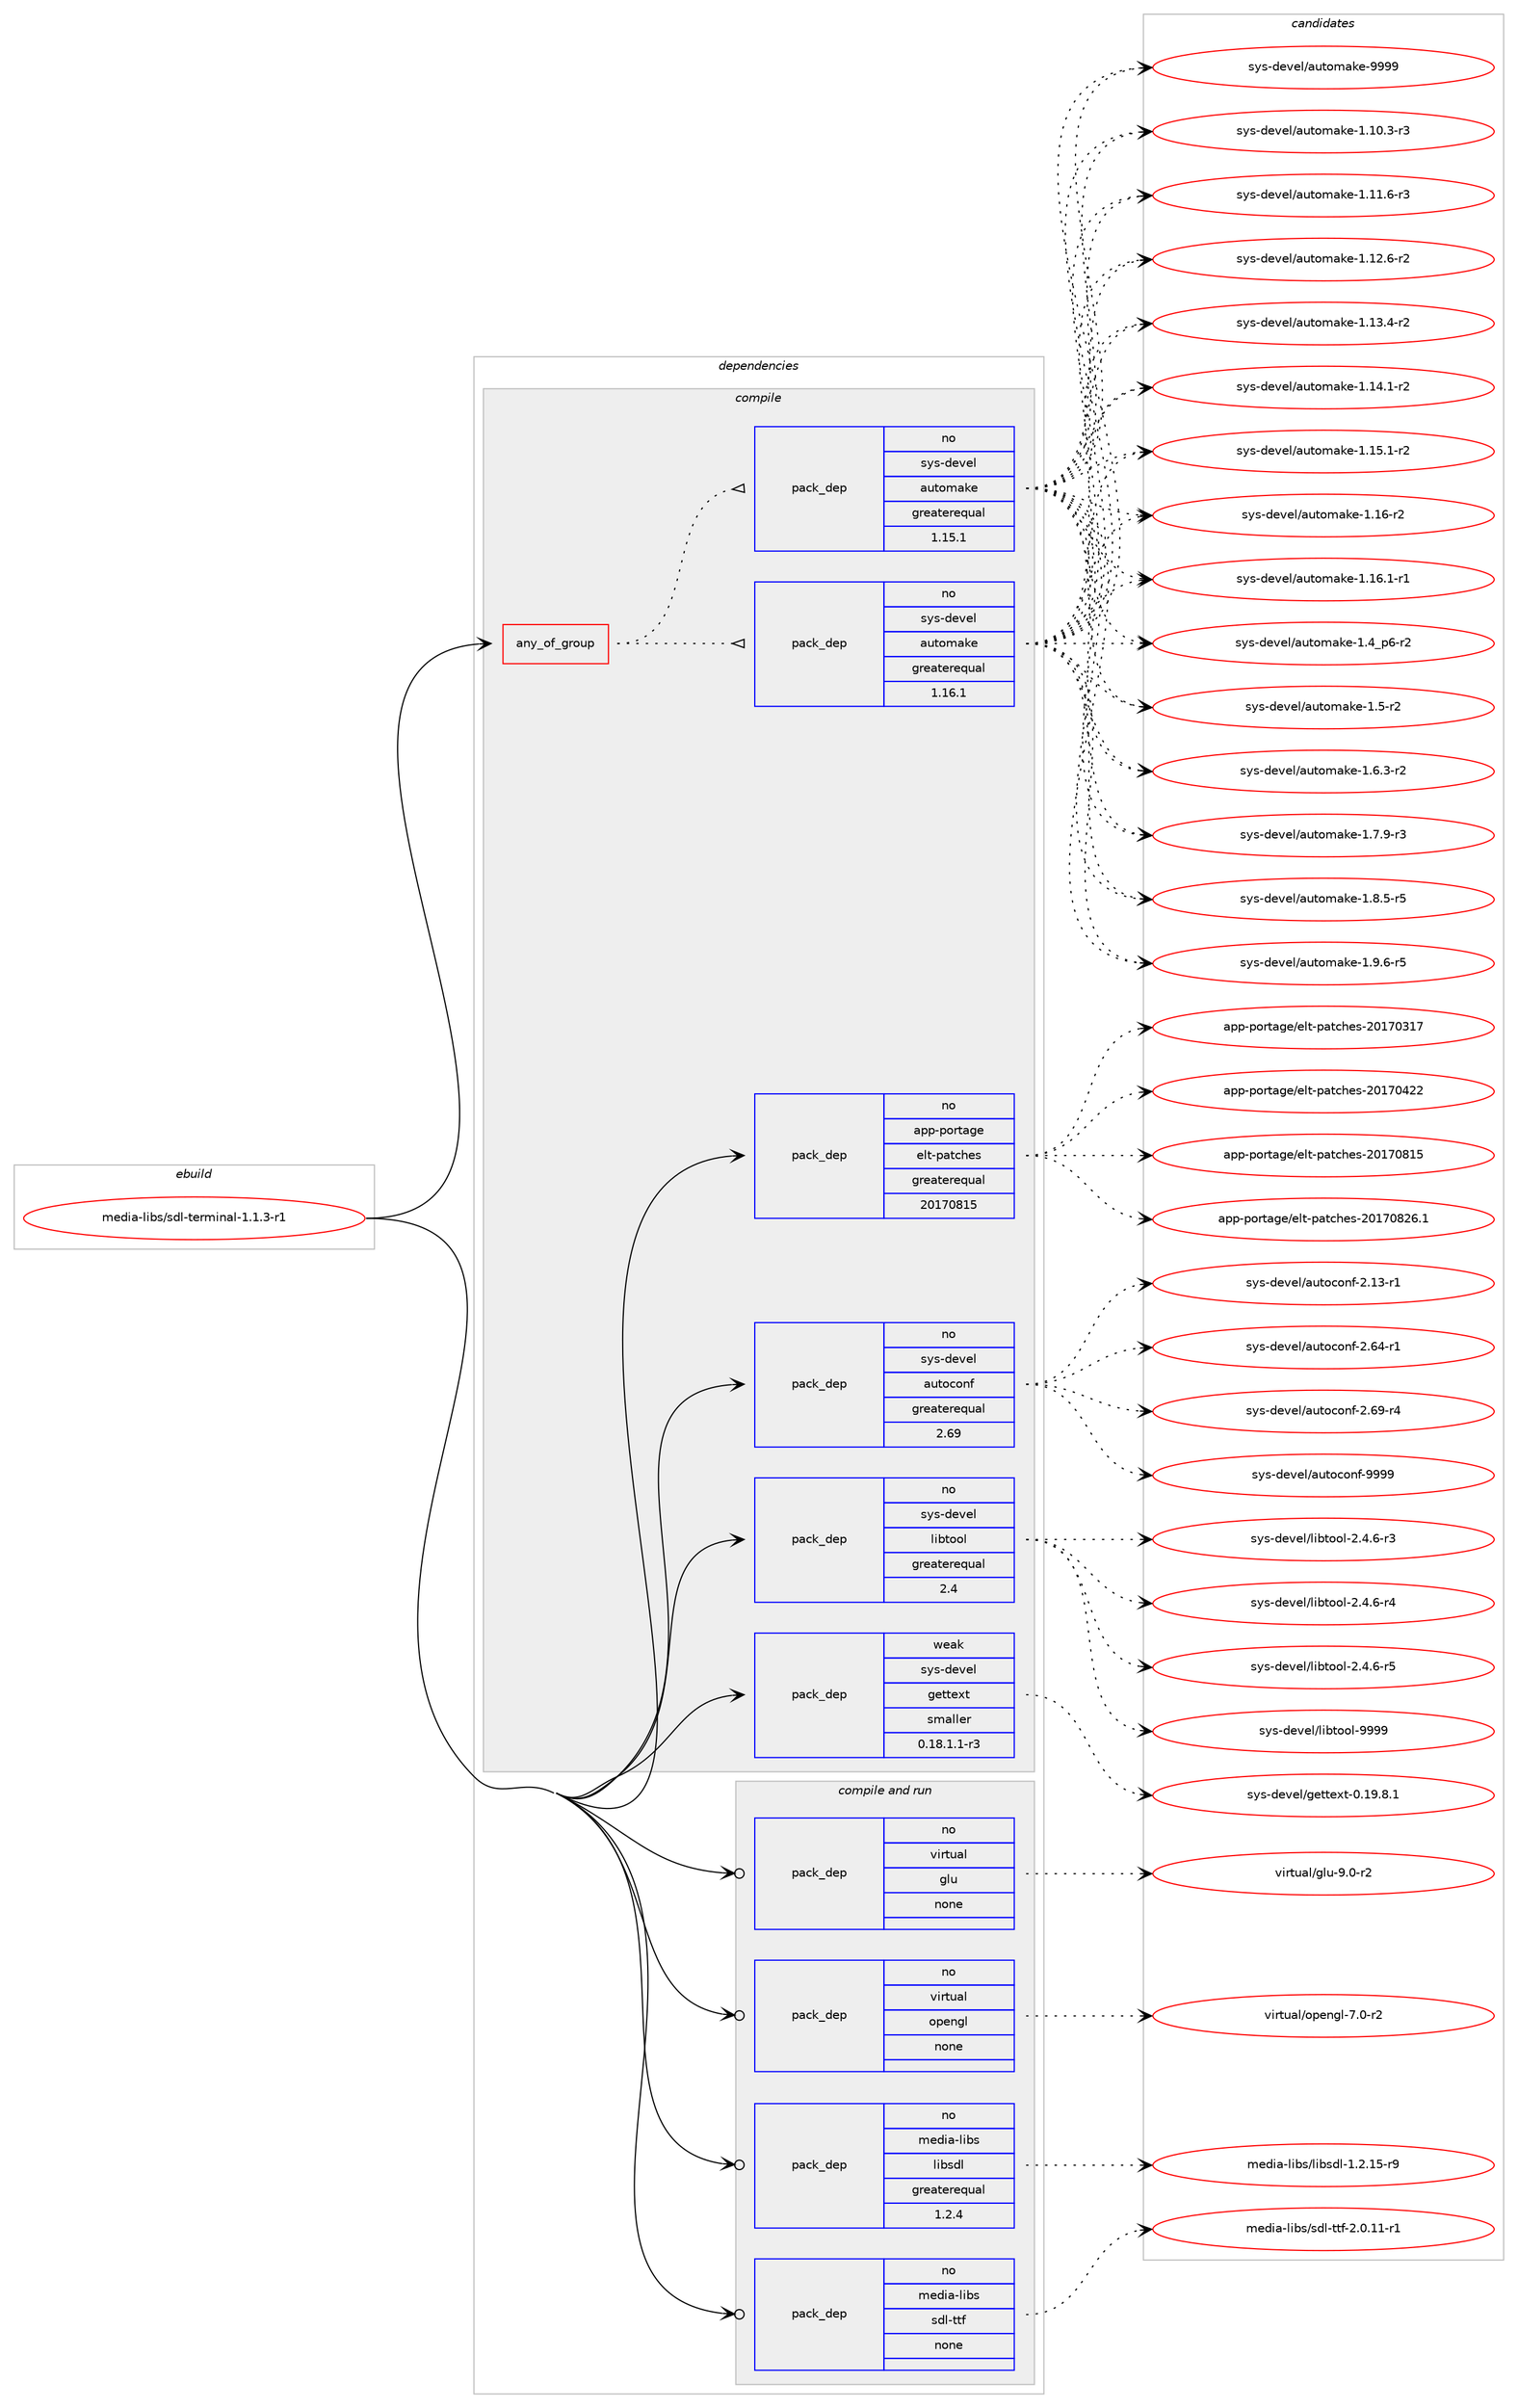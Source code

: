 digraph prolog {

# *************
# Graph options
# *************

newrank=true;
concentrate=true;
compound=true;
graph [rankdir=LR,fontname=Helvetica,fontsize=10,ranksep=1.5];#, ranksep=2.5, nodesep=0.2];
edge  [arrowhead=vee];
node  [fontname=Helvetica,fontsize=10];

# **********
# The ebuild
# **********

subgraph cluster_leftcol {
color=gray;
rank=same;
label=<<i>ebuild</i>>;
id [label="media-libs/sdl-terminal-1.1.3-r1", color=red, width=4, href="../media-libs/sdl-terminal-1.1.3-r1.svg"];
}

# ****************
# The dependencies
# ****************

subgraph cluster_midcol {
color=gray;
label=<<i>dependencies</i>>;
subgraph cluster_compile {
fillcolor="#eeeeee";
style=filled;
label=<<i>compile</i>>;
subgraph any25313 {
dependency1618082 [label=<<TABLE BORDER="0" CELLBORDER="1" CELLSPACING="0" CELLPADDING="4"><TR><TD CELLPADDING="10">any_of_group</TD></TR></TABLE>>, shape=none, color=red];subgraph pack1156158 {
dependency1618083 [label=<<TABLE BORDER="0" CELLBORDER="1" CELLSPACING="0" CELLPADDING="4" WIDTH="220"><TR><TD ROWSPAN="6" CELLPADDING="30">pack_dep</TD></TR><TR><TD WIDTH="110">no</TD></TR><TR><TD>sys-devel</TD></TR><TR><TD>automake</TD></TR><TR><TD>greaterequal</TD></TR><TR><TD>1.16.1</TD></TR></TABLE>>, shape=none, color=blue];
}
dependency1618082:e -> dependency1618083:w [weight=20,style="dotted",arrowhead="oinv"];
subgraph pack1156159 {
dependency1618084 [label=<<TABLE BORDER="0" CELLBORDER="1" CELLSPACING="0" CELLPADDING="4" WIDTH="220"><TR><TD ROWSPAN="6" CELLPADDING="30">pack_dep</TD></TR><TR><TD WIDTH="110">no</TD></TR><TR><TD>sys-devel</TD></TR><TR><TD>automake</TD></TR><TR><TD>greaterequal</TD></TR><TR><TD>1.15.1</TD></TR></TABLE>>, shape=none, color=blue];
}
dependency1618082:e -> dependency1618084:w [weight=20,style="dotted",arrowhead="oinv"];
}
id:e -> dependency1618082:w [weight=20,style="solid",arrowhead="vee"];
subgraph pack1156160 {
dependency1618085 [label=<<TABLE BORDER="0" CELLBORDER="1" CELLSPACING="0" CELLPADDING="4" WIDTH="220"><TR><TD ROWSPAN="6" CELLPADDING="30">pack_dep</TD></TR><TR><TD WIDTH="110">no</TD></TR><TR><TD>app-portage</TD></TR><TR><TD>elt-patches</TD></TR><TR><TD>greaterequal</TD></TR><TR><TD>20170815</TD></TR></TABLE>>, shape=none, color=blue];
}
id:e -> dependency1618085:w [weight=20,style="solid",arrowhead="vee"];
subgraph pack1156161 {
dependency1618086 [label=<<TABLE BORDER="0" CELLBORDER="1" CELLSPACING="0" CELLPADDING="4" WIDTH="220"><TR><TD ROWSPAN="6" CELLPADDING="30">pack_dep</TD></TR><TR><TD WIDTH="110">no</TD></TR><TR><TD>sys-devel</TD></TR><TR><TD>autoconf</TD></TR><TR><TD>greaterequal</TD></TR><TR><TD>2.69</TD></TR></TABLE>>, shape=none, color=blue];
}
id:e -> dependency1618086:w [weight=20,style="solid",arrowhead="vee"];
subgraph pack1156162 {
dependency1618087 [label=<<TABLE BORDER="0" CELLBORDER="1" CELLSPACING="0" CELLPADDING="4" WIDTH="220"><TR><TD ROWSPAN="6" CELLPADDING="30">pack_dep</TD></TR><TR><TD WIDTH="110">no</TD></TR><TR><TD>sys-devel</TD></TR><TR><TD>libtool</TD></TR><TR><TD>greaterequal</TD></TR><TR><TD>2.4</TD></TR></TABLE>>, shape=none, color=blue];
}
id:e -> dependency1618087:w [weight=20,style="solid",arrowhead="vee"];
subgraph pack1156163 {
dependency1618088 [label=<<TABLE BORDER="0" CELLBORDER="1" CELLSPACING="0" CELLPADDING="4" WIDTH="220"><TR><TD ROWSPAN="6" CELLPADDING="30">pack_dep</TD></TR><TR><TD WIDTH="110">weak</TD></TR><TR><TD>sys-devel</TD></TR><TR><TD>gettext</TD></TR><TR><TD>smaller</TD></TR><TR><TD>0.18.1.1-r3</TD></TR></TABLE>>, shape=none, color=blue];
}
id:e -> dependency1618088:w [weight=20,style="solid",arrowhead="vee"];
}
subgraph cluster_compileandrun {
fillcolor="#eeeeee";
style=filled;
label=<<i>compile and run</i>>;
subgraph pack1156164 {
dependency1618089 [label=<<TABLE BORDER="0" CELLBORDER="1" CELLSPACING="0" CELLPADDING="4" WIDTH="220"><TR><TD ROWSPAN="6" CELLPADDING="30">pack_dep</TD></TR><TR><TD WIDTH="110">no</TD></TR><TR><TD>media-libs</TD></TR><TR><TD>libsdl</TD></TR><TR><TD>greaterequal</TD></TR><TR><TD>1.2.4</TD></TR></TABLE>>, shape=none, color=blue];
}
id:e -> dependency1618089:w [weight=20,style="solid",arrowhead="odotvee"];
subgraph pack1156165 {
dependency1618090 [label=<<TABLE BORDER="0" CELLBORDER="1" CELLSPACING="0" CELLPADDING="4" WIDTH="220"><TR><TD ROWSPAN="6" CELLPADDING="30">pack_dep</TD></TR><TR><TD WIDTH="110">no</TD></TR><TR><TD>media-libs</TD></TR><TR><TD>sdl-ttf</TD></TR><TR><TD>none</TD></TR><TR><TD></TD></TR></TABLE>>, shape=none, color=blue];
}
id:e -> dependency1618090:w [weight=20,style="solid",arrowhead="odotvee"];
subgraph pack1156166 {
dependency1618091 [label=<<TABLE BORDER="0" CELLBORDER="1" CELLSPACING="0" CELLPADDING="4" WIDTH="220"><TR><TD ROWSPAN="6" CELLPADDING="30">pack_dep</TD></TR><TR><TD WIDTH="110">no</TD></TR><TR><TD>virtual</TD></TR><TR><TD>glu</TD></TR><TR><TD>none</TD></TR><TR><TD></TD></TR></TABLE>>, shape=none, color=blue];
}
id:e -> dependency1618091:w [weight=20,style="solid",arrowhead="odotvee"];
subgraph pack1156167 {
dependency1618092 [label=<<TABLE BORDER="0" CELLBORDER="1" CELLSPACING="0" CELLPADDING="4" WIDTH="220"><TR><TD ROWSPAN="6" CELLPADDING="30">pack_dep</TD></TR><TR><TD WIDTH="110">no</TD></TR><TR><TD>virtual</TD></TR><TR><TD>opengl</TD></TR><TR><TD>none</TD></TR><TR><TD></TD></TR></TABLE>>, shape=none, color=blue];
}
id:e -> dependency1618092:w [weight=20,style="solid",arrowhead="odotvee"];
}
subgraph cluster_run {
fillcolor="#eeeeee";
style=filled;
label=<<i>run</i>>;
}
}

# **************
# The candidates
# **************

subgraph cluster_choices {
rank=same;
color=gray;
label=<<i>candidates</i>>;

subgraph choice1156158 {
color=black;
nodesep=1;
choice11512111545100101118101108479711711611110997107101454946494846514511451 [label="sys-devel/automake-1.10.3-r3", color=red, width=4,href="../sys-devel/automake-1.10.3-r3.svg"];
choice11512111545100101118101108479711711611110997107101454946494946544511451 [label="sys-devel/automake-1.11.6-r3", color=red, width=4,href="../sys-devel/automake-1.11.6-r3.svg"];
choice11512111545100101118101108479711711611110997107101454946495046544511450 [label="sys-devel/automake-1.12.6-r2", color=red, width=4,href="../sys-devel/automake-1.12.6-r2.svg"];
choice11512111545100101118101108479711711611110997107101454946495146524511450 [label="sys-devel/automake-1.13.4-r2", color=red, width=4,href="../sys-devel/automake-1.13.4-r2.svg"];
choice11512111545100101118101108479711711611110997107101454946495246494511450 [label="sys-devel/automake-1.14.1-r2", color=red, width=4,href="../sys-devel/automake-1.14.1-r2.svg"];
choice11512111545100101118101108479711711611110997107101454946495346494511450 [label="sys-devel/automake-1.15.1-r2", color=red, width=4,href="../sys-devel/automake-1.15.1-r2.svg"];
choice1151211154510010111810110847971171161111099710710145494649544511450 [label="sys-devel/automake-1.16-r2", color=red, width=4,href="../sys-devel/automake-1.16-r2.svg"];
choice11512111545100101118101108479711711611110997107101454946495446494511449 [label="sys-devel/automake-1.16.1-r1", color=red, width=4,href="../sys-devel/automake-1.16.1-r1.svg"];
choice115121115451001011181011084797117116111109971071014549465295112544511450 [label="sys-devel/automake-1.4_p6-r2", color=red, width=4,href="../sys-devel/automake-1.4_p6-r2.svg"];
choice11512111545100101118101108479711711611110997107101454946534511450 [label="sys-devel/automake-1.5-r2", color=red, width=4,href="../sys-devel/automake-1.5-r2.svg"];
choice115121115451001011181011084797117116111109971071014549465446514511450 [label="sys-devel/automake-1.6.3-r2", color=red, width=4,href="../sys-devel/automake-1.6.3-r2.svg"];
choice115121115451001011181011084797117116111109971071014549465546574511451 [label="sys-devel/automake-1.7.9-r3", color=red, width=4,href="../sys-devel/automake-1.7.9-r3.svg"];
choice115121115451001011181011084797117116111109971071014549465646534511453 [label="sys-devel/automake-1.8.5-r5", color=red, width=4,href="../sys-devel/automake-1.8.5-r5.svg"];
choice115121115451001011181011084797117116111109971071014549465746544511453 [label="sys-devel/automake-1.9.6-r5", color=red, width=4,href="../sys-devel/automake-1.9.6-r5.svg"];
choice115121115451001011181011084797117116111109971071014557575757 [label="sys-devel/automake-9999", color=red, width=4,href="../sys-devel/automake-9999.svg"];
dependency1618083:e -> choice11512111545100101118101108479711711611110997107101454946494846514511451:w [style=dotted,weight="100"];
dependency1618083:e -> choice11512111545100101118101108479711711611110997107101454946494946544511451:w [style=dotted,weight="100"];
dependency1618083:e -> choice11512111545100101118101108479711711611110997107101454946495046544511450:w [style=dotted,weight="100"];
dependency1618083:e -> choice11512111545100101118101108479711711611110997107101454946495146524511450:w [style=dotted,weight="100"];
dependency1618083:e -> choice11512111545100101118101108479711711611110997107101454946495246494511450:w [style=dotted,weight="100"];
dependency1618083:e -> choice11512111545100101118101108479711711611110997107101454946495346494511450:w [style=dotted,weight="100"];
dependency1618083:e -> choice1151211154510010111810110847971171161111099710710145494649544511450:w [style=dotted,weight="100"];
dependency1618083:e -> choice11512111545100101118101108479711711611110997107101454946495446494511449:w [style=dotted,weight="100"];
dependency1618083:e -> choice115121115451001011181011084797117116111109971071014549465295112544511450:w [style=dotted,weight="100"];
dependency1618083:e -> choice11512111545100101118101108479711711611110997107101454946534511450:w [style=dotted,weight="100"];
dependency1618083:e -> choice115121115451001011181011084797117116111109971071014549465446514511450:w [style=dotted,weight="100"];
dependency1618083:e -> choice115121115451001011181011084797117116111109971071014549465546574511451:w [style=dotted,weight="100"];
dependency1618083:e -> choice115121115451001011181011084797117116111109971071014549465646534511453:w [style=dotted,weight="100"];
dependency1618083:e -> choice115121115451001011181011084797117116111109971071014549465746544511453:w [style=dotted,weight="100"];
dependency1618083:e -> choice115121115451001011181011084797117116111109971071014557575757:w [style=dotted,weight="100"];
}
subgraph choice1156159 {
color=black;
nodesep=1;
choice11512111545100101118101108479711711611110997107101454946494846514511451 [label="sys-devel/automake-1.10.3-r3", color=red, width=4,href="../sys-devel/automake-1.10.3-r3.svg"];
choice11512111545100101118101108479711711611110997107101454946494946544511451 [label="sys-devel/automake-1.11.6-r3", color=red, width=4,href="../sys-devel/automake-1.11.6-r3.svg"];
choice11512111545100101118101108479711711611110997107101454946495046544511450 [label="sys-devel/automake-1.12.6-r2", color=red, width=4,href="../sys-devel/automake-1.12.6-r2.svg"];
choice11512111545100101118101108479711711611110997107101454946495146524511450 [label="sys-devel/automake-1.13.4-r2", color=red, width=4,href="../sys-devel/automake-1.13.4-r2.svg"];
choice11512111545100101118101108479711711611110997107101454946495246494511450 [label="sys-devel/automake-1.14.1-r2", color=red, width=4,href="../sys-devel/automake-1.14.1-r2.svg"];
choice11512111545100101118101108479711711611110997107101454946495346494511450 [label="sys-devel/automake-1.15.1-r2", color=red, width=4,href="../sys-devel/automake-1.15.1-r2.svg"];
choice1151211154510010111810110847971171161111099710710145494649544511450 [label="sys-devel/automake-1.16-r2", color=red, width=4,href="../sys-devel/automake-1.16-r2.svg"];
choice11512111545100101118101108479711711611110997107101454946495446494511449 [label="sys-devel/automake-1.16.1-r1", color=red, width=4,href="../sys-devel/automake-1.16.1-r1.svg"];
choice115121115451001011181011084797117116111109971071014549465295112544511450 [label="sys-devel/automake-1.4_p6-r2", color=red, width=4,href="../sys-devel/automake-1.4_p6-r2.svg"];
choice11512111545100101118101108479711711611110997107101454946534511450 [label="sys-devel/automake-1.5-r2", color=red, width=4,href="../sys-devel/automake-1.5-r2.svg"];
choice115121115451001011181011084797117116111109971071014549465446514511450 [label="sys-devel/automake-1.6.3-r2", color=red, width=4,href="../sys-devel/automake-1.6.3-r2.svg"];
choice115121115451001011181011084797117116111109971071014549465546574511451 [label="sys-devel/automake-1.7.9-r3", color=red, width=4,href="../sys-devel/automake-1.7.9-r3.svg"];
choice115121115451001011181011084797117116111109971071014549465646534511453 [label="sys-devel/automake-1.8.5-r5", color=red, width=4,href="../sys-devel/automake-1.8.5-r5.svg"];
choice115121115451001011181011084797117116111109971071014549465746544511453 [label="sys-devel/automake-1.9.6-r5", color=red, width=4,href="../sys-devel/automake-1.9.6-r5.svg"];
choice115121115451001011181011084797117116111109971071014557575757 [label="sys-devel/automake-9999", color=red, width=4,href="../sys-devel/automake-9999.svg"];
dependency1618084:e -> choice11512111545100101118101108479711711611110997107101454946494846514511451:w [style=dotted,weight="100"];
dependency1618084:e -> choice11512111545100101118101108479711711611110997107101454946494946544511451:w [style=dotted,weight="100"];
dependency1618084:e -> choice11512111545100101118101108479711711611110997107101454946495046544511450:w [style=dotted,weight="100"];
dependency1618084:e -> choice11512111545100101118101108479711711611110997107101454946495146524511450:w [style=dotted,weight="100"];
dependency1618084:e -> choice11512111545100101118101108479711711611110997107101454946495246494511450:w [style=dotted,weight="100"];
dependency1618084:e -> choice11512111545100101118101108479711711611110997107101454946495346494511450:w [style=dotted,weight="100"];
dependency1618084:e -> choice1151211154510010111810110847971171161111099710710145494649544511450:w [style=dotted,weight="100"];
dependency1618084:e -> choice11512111545100101118101108479711711611110997107101454946495446494511449:w [style=dotted,weight="100"];
dependency1618084:e -> choice115121115451001011181011084797117116111109971071014549465295112544511450:w [style=dotted,weight="100"];
dependency1618084:e -> choice11512111545100101118101108479711711611110997107101454946534511450:w [style=dotted,weight="100"];
dependency1618084:e -> choice115121115451001011181011084797117116111109971071014549465446514511450:w [style=dotted,weight="100"];
dependency1618084:e -> choice115121115451001011181011084797117116111109971071014549465546574511451:w [style=dotted,weight="100"];
dependency1618084:e -> choice115121115451001011181011084797117116111109971071014549465646534511453:w [style=dotted,weight="100"];
dependency1618084:e -> choice115121115451001011181011084797117116111109971071014549465746544511453:w [style=dotted,weight="100"];
dependency1618084:e -> choice115121115451001011181011084797117116111109971071014557575757:w [style=dotted,weight="100"];
}
subgraph choice1156160 {
color=black;
nodesep=1;
choice97112112451121111141169710310147101108116451129711699104101115455048495548514955 [label="app-portage/elt-patches-20170317", color=red, width=4,href="../app-portage/elt-patches-20170317.svg"];
choice97112112451121111141169710310147101108116451129711699104101115455048495548525050 [label="app-portage/elt-patches-20170422", color=red, width=4,href="../app-portage/elt-patches-20170422.svg"];
choice97112112451121111141169710310147101108116451129711699104101115455048495548564953 [label="app-portage/elt-patches-20170815", color=red, width=4,href="../app-portage/elt-patches-20170815.svg"];
choice971121124511211111411697103101471011081164511297116991041011154550484955485650544649 [label="app-portage/elt-patches-20170826.1", color=red, width=4,href="../app-portage/elt-patches-20170826.1.svg"];
dependency1618085:e -> choice97112112451121111141169710310147101108116451129711699104101115455048495548514955:w [style=dotted,weight="100"];
dependency1618085:e -> choice97112112451121111141169710310147101108116451129711699104101115455048495548525050:w [style=dotted,weight="100"];
dependency1618085:e -> choice97112112451121111141169710310147101108116451129711699104101115455048495548564953:w [style=dotted,weight="100"];
dependency1618085:e -> choice971121124511211111411697103101471011081164511297116991041011154550484955485650544649:w [style=dotted,weight="100"];
}
subgraph choice1156161 {
color=black;
nodesep=1;
choice1151211154510010111810110847971171161119911111010245504649514511449 [label="sys-devel/autoconf-2.13-r1", color=red, width=4,href="../sys-devel/autoconf-2.13-r1.svg"];
choice1151211154510010111810110847971171161119911111010245504654524511449 [label="sys-devel/autoconf-2.64-r1", color=red, width=4,href="../sys-devel/autoconf-2.64-r1.svg"];
choice1151211154510010111810110847971171161119911111010245504654574511452 [label="sys-devel/autoconf-2.69-r4", color=red, width=4,href="../sys-devel/autoconf-2.69-r4.svg"];
choice115121115451001011181011084797117116111991111101024557575757 [label="sys-devel/autoconf-9999", color=red, width=4,href="../sys-devel/autoconf-9999.svg"];
dependency1618086:e -> choice1151211154510010111810110847971171161119911111010245504649514511449:w [style=dotted,weight="100"];
dependency1618086:e -> choice1151211154510010111810110847971171161119911111010245504654524511449:w [style=dotted,weight="100"];
dependency1618086:e -> choice1151211154510010111810110847971171161119911111010245504654574511452:w [style=dotted,weight="100"];
dependency1618086:e -> choice115121115451001011181011084797117116111991111101024557575757:w [style=dotted,weight="100"];
}
subgraph choice1156162 {
color=black;
nodesep=1;
choice1151211154510010111810110847108105981161111111084550465246544511451 [label="sys-devel/libtool-2.4.6-r3", color=red, width=4,href="../sys-devel/libtool-2.4.6-r3.svg"];
choice1151211154510010111810110847108105981161111111084550465246544511452 [label="sys-devel/libtool-2.4.6-r4", color=red, width=4,href="../sys-devel/libtool-2.4.6-r4.svg"];
choice1151211154510010111810110847108105981161111111084550465246544511453 [label="sys-devel/libtool-2.4.6-r5", color=red, width=4,href="../sys-devel/libtool-2.4.6-r5.svg"];
choice1151211154510010111810110847108105981161111111084557575757 [label="sys-devel/libtool-9999", color=red, width=4,href="../sys-devel/libtool-9999.svg"];
dependency1618087:e -> choice1151211154510010111810110847108105981161111111084550465246544511451:w [style=dotted,weight="100"];
dependency1618087:e -> choice1151211154510010111810110847108105981161111111084550465246544511452:w [style=dotted,weight="100"];
dependency1618087:e -> choice1151211154510010111810110847108105981161111111084550465246544511453:w [style=dotted,weight="100"];
dependency1618087:e -> choice1151211154510010111810110847108105981161111111084557575757:w [style=dotted,weight="100"];
}
subgraph choice1156163 {
color=black;
nodesep=1;
choice1151211154510010111810110847103101116116101120116454846495746564649 [label="sys-devel/gettext-0.19.8.1", color=red, width=4,href="../sys-devel/gettext-0.19.8.1.svg"];
dependency1618088:e -> choice1151211154510010111810110847103101116116101120116454846495746564649:w [style=dotted,weight="100"];
}
subgraph choice1156164 {
color=black;
nodesep=1;
choice1091011001059745108105981154710810598115100108454946504649534511457 [label="media-libs/libsdl-1.2.15-r9", color=red, width=4,href="../media-libs/libsdl-1.2.15-r9.svg"];
dependency1618089:e -> choice1091011001059745108105981154710810598115100108454946504649534511457:w [style=dotted,weight="100"];
}
subgraph choice1156165 {
color=black;
nodesep=1;
choice1091011001059745108105981154711510010845116116102455046484649494511449 [label="media-libs/sdl-ttf-2.0.11-r1", color=red, width=4,href="../media-libs/sdl-ttf-2.0.11-r1.svg"];
dependency1618090:e -> choice1091011001059745108105981154711510010845116116102455046484649494511449:w [style=dotted,weight="100"];
}
subgraph choice1156166 {
color=black;
nodesep=1;
choice1181051141161179710847103108117455746484511450 [label="virtual/glu-9.0-r2", color=red, width=4,href="../virtual/glu-9.0-r2.svg"];
dependency1618091:e -> choice1181051141161179710847103108117455746484511450:w [style=dotted,weight="100"];
}
subgraph choice1156167 {
color=black;
nodesep=1;
choice1181051141161179710847111112101110103108455546484511450 [label="virtual/opengl-7.0-r2", color=red, width=4,href="../virtual/opengl-7.0-r2.svg"];
dependency1618092:e -> choice1181051141161179710847111112101110103108455546484511450:w [style=dotted,weight="100"];
}
}

}
